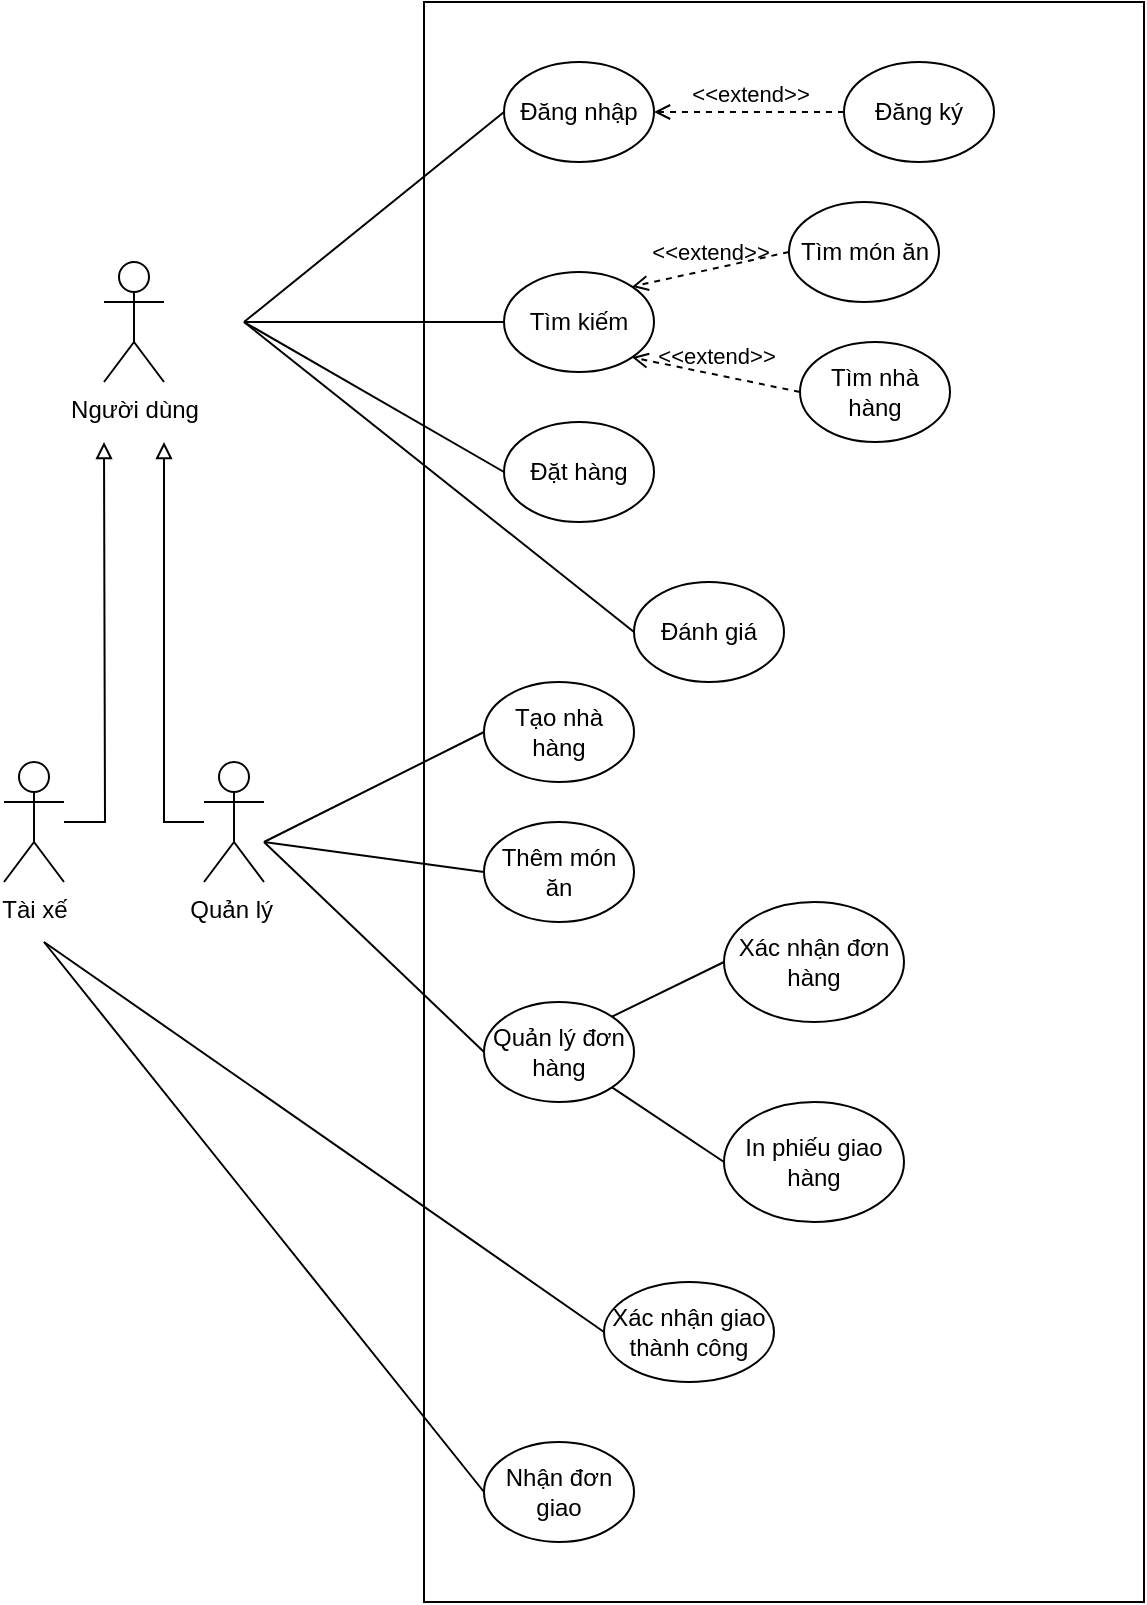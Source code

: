 <mxfile version="21.6.8" type="device" pages="2">
  <diagram name="Page-1" id="Ejmvdk5syOnLpEsa1ZXs">
    <mxGraphModel dx="2268" dy="820" grid="1" gridSize="10" guides="1" tooltips="1" connect="1" arrows="1" fold="1" page="1" pageScale="1" pageWidth="850" pageHeight="1100" math="0" shadow="0">
      <root>
        <mxCell id="0" />
        <mxCell id="1" parent="0" />
        <mxCell id="VRN_034XBr_03XmDZoK8-1" value="" style="rounded=0;whiteSpace=wrap;html=1;fillColor=none;" parent="1" vertex="1">
          <mxGeometry x="200" y="50" width="360" height="800" as="geometry" />
        </mxCell>
        <mxCell id="8HfrmzjM4NSn1dESdiWN-2" value="Người dùng" style="shape=umlActor;verticalLabelPosition=bottom;verticalAlign=top;html=1;outlineConnect=0;" parent="1" vertex="1">
          <mxGeometry x="40" y="180" width="30" height="60" as="geometry" />
        </mxCell>
        <mxCell id="llL3fZkjYuzIA0S_gjn7-4" style="edgeStyle=orthogonalEdgeStyle;rounded=0;orthogonalLoop=1;jettySize=auto;html=1;endArrow=block;endFill=0;" edge="1" parent="1" source="8HfrmzjM4NSn1dESdiWN-8">
          <mxGeometry relative="1" as="geometry">
            <mxPoint x="70" y="270" as="targetPoint" />
          </mxGeometry>
        </mxCell>
        <mxCell id="8HfrmzjM4NSn1dESdiWN-8" value="Quản lý&amp;nbsp;" style="shape=umlActor;verticalLabelPosition=bottom;verticalAlign=top;html=1;outlineConnect=0;" parent="1" vertex="1">
          <mxGeometry x="90" y="430" width="30" height="60" as="geometry" />
        </mxCell>
        <mxCell id="8HfrmzjM4NSn1dESdiWN-10" value="Đăng nhập" style="ellipse;whiteSpace=wrap;html=1;" parent="1" vertex="1">
          <mxGeometry x="240" y="80" width="75" height="50" as="geometry" />
        </mxCell>
        <mxCell id="8HfrmzjM4NSn1dESdiWN-11" value="Đăng ký" style="ellipse;whiteSpace=wrap;html=1;" parent="1" vertex="1">
          <mxGeometry x="410" y="80" width="75" height="50" as="geometry" />
        </mxCell>
        <mxCell id="8HfrmzjM4NSn1dESdiWN-12" value="&amp;lt;&amp;lt;extend&amp;gt;&amp;gt;" style="html=1;verticalAlign=bottom;labelBackgroundColor=none;endArrow=open;endFill=0;dashed=1;rounded=0;entryX=1;entryY=0.5;entryDx=0;entryDy=0;exitX=0;exitY=0.5;exitDx=0;exitDy=0;" parent="1" source="8HfrmzjM4NSn1dESdiWN-11" target="8HfrmzjM4NSn1dESdiWN-10" edge="1">
          <mxGeometry width="160" relative="1" as="geometry">
            <mxPoint x="340" y="420" as="sourcePoint" />
            <mxPoint x="500" y="420" as="targetPoint" />
          </mxGeometry>
        </mxCell>
        <mxCell id="8HfrmzjM4NSn1dESdiWN-13" value="Tạo nhà hàng" style="ellipse;whiteSpace=wrap;html=1;" parent="1" vertex="1">
          <mxGeometry x="230" y="390" width="75" height="50" as="geometry" />
        </mxCell>
        <mxCell id="8HfrmzjM4NSn1dESdiWN-14" value="Thêm món ăn" style="ellipse;whiteSpace=wrap;html=1;" parent="1" vertex="1">
          <mxGeometry x="230" y="460" width="75" height="50" as="geometry" />
        </mxCell>
        <mxCell id="8HfrmzjM4NSn1dESdiWN-15" value="" style="endArrow=none;html=1;rounded=0;entryX=0;entryY=0.5;entryDx=0;entryDy=0;" parent="1" target="8HfrmzjM4NSn1dESdiWN-10" edge="1">
          <mxGeometry width="50" height="50" relative="1" as="geometry">
            <mxPoint x="110" y="210" as="sourcePoint" />
            <mxPoint x="450" y="400" as="targetPoint" />
          </mxGeometry>
        </mxCell>
        <mxCell id="8HfrmzjM4NSn1dESdiWN-16" value="" style="endArrow=none;html=1;rounded=0;entryX=0;entryY=0.5;entryDx=0;entryDy=0;" parent="1" target="8HfrmzjM4NSn1dESdiWN-13" edge="1">
          <mxGeometry width="50" height="50" relative="1" as="geometry">
            <mxPoint x="120" y="470" as="sourcePoint" />
            <mxPoint x="450" y="400" as="targetPoint" />
          </mxGeometry>
        </mxCell>
        <mxCell id="8HfrmzjM4NSn1dESdiWN-17" value="" style="endArrow=none;html=1;rounded=0;entryX=0;entryY=0.5;entryDx=0;entryDy=0;" parent="1" target="8HfrmzjM4NSn1dESdiWN-14" edge="1">
          <mxGeometry width="50" height="50" relative="1" as="geometry">
            <mxPoint x="120" y="470" as="sourcePoint" />
            <mxPoint x="250" y="295" as="targetPoint" />
          </mxGeometry>
        </mxCell>
        <mxCell id="8HfrmzjM4NSn1dESdiWN-18" value="Quản lý đơn hàng" style="ellipse;whiteSpace=wrap;html=1;" parent="1" vertex="1">
          <mxGeometry x="230" y="550" width="75" height="50" as="geometry" />
        </mxCell>
        <mxCell id="8HfrmzjM4NSn1dESdiWN-19" value="" style="endArrow=none;html=1;rounded=0;entryX=0;entryY=0.5;entryDx=0;entryDy=0;" parent="1" target="8HfrmzjM4NSn1dESdiWN-18" edge="1">
          <mxGeometry width="50" height="50" relative="1" as="geometry">
            <mxPoint x="120" y="470" as="sourcePoint" />
            <mxPoint x="250" y="385" as="targetPoint" />
          </mxGeometry>
        </mxCell>
        <mxCell id="8HfrmzjM4NSn1dESdiWN-20" value="Xác nhận đơn hàng" style="ellipse;whiteSpace=wrap;html=1;" parent="1" vertex="1">
          <mxGeometry x="350" y="500" width="90" height="60" as="geometry" />
        </mxCell>
        <mxCell id="8HfrmzjM4NSn1dESdiWN-21" value="In phiếu giao hàng" style="ellipse;whiteSpace=wrap;html=1;" parent="1" vertex="1">
          <mxGeometry x="350" y="600" width="90" height="60" as="geometry" />
        </mxCell>
        <mxCell id="8HfrmzjM4NSn1dESdiWN-22" value="" style="endArrow=none;html=1;rounded=0;entryX=0;entryY=0.5;entryDx=0;entryDy=0;exitX=1;exitY=0;exitDx=0;exitDy=0;" parent="1" source="8HfrmzjM4NSn1dESdiWN-18" target="8HfrmzjM4NSn1dESdiWN-20" edge="1">
          <mxGeometry width="50" height="50" relative="1" as="geometry">
            <mxPoint x="130" y="410" as="sourcePoint" />
            <mxPoint x="250" y="475" as="targetPoint" />
          </mxGeometry>
        </mxCell>
        <mxCell id="8HfrmzjM4NSn1dESdiWN-23" value="" style="endArrow=none;html=1;rounded=0;entryX=0;entryY=0.5;entryDx=0;entryDy=0;exitX=1;exitY=1;exitDx=0;exitDy=0;" parent="1" source="8HfrmzjM4NSn1dESdiWN-18" target="8HfrmzjM4NSn1dESdiWN-21" edge="1">
          <mxGeometry width="50" height="50" relative="1" as="geometry">
            <mxPoint x="314" y="457" as="sourcePoint" />
            <mxPoint x="370" y="440" as="targetPoint" />
          </mxGeometry>
        </mxCell>
        <mxCell id="8HfrmzjM4NSn1dESdiWN-25" value="Tìm kiếm" style="ellipse;whiteSpace=wrap;html=1;" parent="1" vertex="1">
          <mxGeometry x="240" y="185" width="75" height="50" as="geometry" />
        </mxCell>
        <mxCell id="8HfrmzjM4NSn1dESdiWN-26" value="Tìm món ăn" style="ellipse;whiteSpace=wrap;html=1;" parent="1" vertex="1">
          <mxGeometry x="382.5" y="150" width="75" height="50" as="geometry" />
        </mxCell>
        <mxCell id="8HfrmzjM4NSn1dESdiWN-27" value="Tìm nhà hàng" style="ellipse;whiteSpace=wrap;html=1;" parent="1" vertex="1">
          <mxGeometry x="388" y="220" width="75" height="50" as="geometry" />
        </mxCell>
        <mxCell id="8HfrmzjM4NSn1dESdiWN-29" value="&amp;lt;&amp;lt;extend&amp;gt;&amp;gt;" style="html=1;verticalAlign=bottom;labelBackgroundColor=none;endArrow=open;endFill=0;dashed=1;rounded=0;entryX=1;entryY=0;entryDx=0;entryDy=0;exitX=0;exitY=0.5;exitDx=0;exitDy=0;" parent="1" source="8HfrmzjM4NSn1dESdiWN-26" target="8HfrmzjM4NSn1dESdiWN-25" edge="1">
          <mxGeometry width="160" relative="1" as="geometry">
            <mxPoint x="420" y="115" as="sourcePoint" />
            <mxPoint x="325" y="115" as="targetPoint" />
          </mxGeometry>
        </mxCell>
        <mxCell id="8HfrmzjM4NSn1dESdiWN-30" value="&amp;lt;&amp;lt;extend&amp;gt;&amp;gt;" style="html=1;verticalAlign=bottom;labelBackgroundColor=none;endArrow=open;endFill=0;dashed=1;rounded=0;entryX=1;entryY=1;entryDx=0;entryDy=0;exitX=0;exitY=0.5;exitDx=0;exitDy=0;" parent="1" source="8HfrmzjM4NSn1dESdiWN-27" target="8HfrmzjM4NSn1dESdiWN-25" edge="1">
          <mxGeometry width="160" relative="1" as="geometry">
            <mxPoint x="393" y="185" as="sourcePoint" />
            <mxPoint x="314" y="202" as="targetPoint" />
          </mxGeometry>
        </mxCell>
        <mxCell id="8HfrmzjM4NSn1dESdiWN-31" value="" style="endArrow=none;html=1;rounded=0;entryX=0;entryY=0.5;entryDx=0;entryDy=0;" parent="1" target="8HfrmzjM4NSn1dESdiWN-25" edge="1">
          <mxGeometry width="50" height="50" relative="1" as="geometry">
            <mxPoint x="110" y="210" as="sourcePoint" />
            <mxPoint x="450" y="300" as="targetPoint" />
          </mxGeometry>
        </mxCell>
        <mxCell id="8HfrmzjM4NSn1dESdiWN-32" value="Nhận đơn giao" style="ellipse;whiteSpace=wrap;html=1;" parent="1" vertex="1">
          <mxGeometry x="230" y="770" width="75" height="50" as="geometry" />
        </mxCell>
        <mxCell id="8HfrmzjM4NSn1dESdiWN-33" value="" style="endArrow=none;html=1;rounded=0;exitX=0;exitY=0.5;exitDx=0;exitDy=0;" parent="1" source="8HfrmzjM4NSn1dESdiWN-32" edge="1">
          <mxGeometry width="50" height="50" relative="1" as="geometry">
            <mxPoint x="400" y="350" as="sourcePoint" />
            <mxPoint x="10" y="520" as="targetPoint" />
          </mxGeometry>
        </mxCell>
        <mxCell id="8HfrmzjM4NSn1dESdiWN-35" value="Xác nhận giao thành công" style="ellipse;whiteSpace=wrap;html=1;" parent="1" vertex="1">
          <mxGeometry x="290" y="690" width="85" height="50" as="geometry" />
        </mxCell>
        <mxCell id="8HfrmzjM4NSn1dESdiWN-37" value="" style="endArrow=none;html=1;rounded=0;exitX=0;exitY=0.5;exitDx=0;exitDy=0;" parent="1" source="8HfrmzjM4NSn1dESdiWN-35" edge="1">
          <mxGeometry width="50" height="50" relative="1" as="geometry">
            <mxPoint x="595" y="365" as="sourcePoint" />
            <mxPoint x="10" y="520" as="targetPoint" />
          </mxGeometry>
        </mxCell>
        <mxCell id="8HfrmzjM4NSn1dESdiWN-38" value="Đặt hàng" style="ellipse;whiteSpace=wrap;html=1;" parent="1" vertex="1">
          <mxGeometry x="240" y="260" width="75" height="50" as="geometry" />
        </mxCell>
        <mxCell id="8HfrmzjM4NSn1dESdiWN-40" value="" style="endArrow=none;html=1;rounded=0;entryX=0;entryY=0.5;entryDx=0;entryDy=0;" parent="1" target="8HfrmzjM4NSn1dESdiWN-38" edge="1">
          <mxGeometry width="50" height="50" relative="1" as="geometry">
            <mxPoint x="110" y="210" as="sourcePoint" />
            <mxPoint x="250" y="115" as="targetPoint" />
          </mxGeometry>
        </mxCell>
        <mxCell id="8HfrmzjM4NSn1dESdiWN-41" value="Đánh giá" style="ellipse;whiteSpace=wrap;html=1;" parent="1" vertex="1">
          <mxGeometry x="305" y="340" width="75" height="50" as="geometry" />
        </mxCell>
        <mxCell id="8HfrmzjM4NSn1dESdiWN-43" value="" style="endArrow=none;html=1;rounded=0;entryX=0;entryY=0.5;entryDx=0;entryDy=0;" parent="1" target="8HfrmzjM4NSn1dESdiWN-41" edge="1">
          <mxGeometry width="50" height="50" relative="1" as="geometry">
            <mxPoint x="110" y="210" as="sourcePoint" />
            <mxPoint x="450" y="300" as="targetPoint" />
          </mxGeometry>
        </mxCell>
        <mxCell id="llL3fZkjYuzIA0S_gjn7-5" style="edgeStyle=orthogonalEdgeStyle;rounded=0;orthogonalLoop=1;jettySize=auto;html=1;endArrow=block;endFill=0;" edge="1" parent="1" source="llL3fZkjYuzIA0S_gjn7-1">
          <mxGeometry relative="1" as="geometry">
            <mxPoint x="40" y="270" as="targetPoint" />
          </mxGeometry>
        </mxCell>
        <mxCell id="llL3fZkjYuzIA0S_gjn7-1" value="Tài xế" style="shape=umlActor;verticalLabelPosition=bottom;verticalAlign=top;html=1;outlineConnect=0;" vertex="1" parent="1">
          <mxGeometry x="-10" y="430" width="30" height="60" as="geometry" />
        </mxCell>
      </root>
    </mxGraphModel>
  </diagram>
  <diagram id="MavAF4JmOdheDZfPtCtE" name="Page-2">
    <mxGraphModel dx="1418" dy="820" grid="1" gridSize="10" guides="1" tooltips="1" connect="1" arrows="1" fold="1" page="1" pageScale="1" pageWidth="850" pageHeight="1100" math="0" shadow="0">
      <root>
        <mxCell id="0" />
        <mxCell id="1" parent="0" />
        <mxCell id="EhA_68bGaD0RaLV7P0_v-1" value="Sơ đồ hoạt động Đặt và giao hàng" style="swimlane;html=1;childLayout=stackLayout;startSize=20;rounded=0;shadow=0;comic=0;labelBackgroundColor=none;strokeWidth=1;fontFamily=Verdana;fontSize=12;align=center;" parent="1" vertex="1">
          <mxGeometry x="40" y="20" width="750" height="890" as="geometry" />
        </mxCell>
        <mxCell id="EhA_68bGaD0RaLV7P0_v-2" value="Người dùng" style="swimlane;html=1;startSize=20;" parent="EhA_68bGaD0RaLV7P0_v-1" vertex="1">
          <mxGeometry y="20" width="250" height="870" as="geometry" />
        </mxCell>
        <mxCell id="EhA_68bGaD0RaLV7P0_v-29" value="" style="ellipse;whiteSpace=wrap;html=1;rounded=0;shadow=0;comic=0;labelBackgroundColor=none;strokeWidth=1;fillColor=#000000;fontFamily=Verdana;fontSize=12;align=center;" parent="EhA_68bGaD0RaLV7P0_v-2" vertex="1">
          <mxGeometry x="100" y="50" width="40" height="40" as="geometry" />
        </mxCell>
        <mxCell id="EhA_68bGaD0RaLV7P0_v-75" style="edgeStyle=orthogonalEdgeStyle;rounded=0;orthogonalLoop=1;jettySize=auto;html=1;entryX=0.5;entryY=0;entryDx=0;entryDy=0;" parent="EhA_68bGaD0RaLV7P0_v-2" source="EhA_68bGaD0RaLV7P0_v-30" target="EhA_68bGaD0RaLV7P0_v-73" edge="1">
          <mxGeometry relative="1" as="geometry" />
        </mxCell>
        <mxCell id="EhA_68bGaD0RaLV7P0_v-30" value="Thêm sản phẩm vào giỏ hàng" style="rounded=1;whiteSpace=wrap;html=1;shadow=0;comic=0;labelBackgroundColor=none;strokeWidth=1;fontFamily=Verdana;fontSize=12;align=center;arcSize=50;" parent="EhA_68bGaD0RaLV7P0_v-2" vertex="1">
          <mxGeometry x="65" y="120" width="110" height="50" as="geometry" />
        </mxCell>
        <mxCell id="EhA_68bGaD0RaLV7P0_v-28" style="edgeStyle=orthogonalEdgeStyle;rounded=0;html=1;labelBackgroundColor=none;startArrow=none;startFill=0;startSize=5;endArrow=classicThin;endFill=1;endSize=5;jettySize=auto;orthogonalLoop=1;strokeWidth=1;fontFamily=Verdana;fontSize=12" parent="EhA_68bGaD0RaLV7P0_v-2" source="EhA_68bGaD0RaLV7P0_v-29" target="EhA_68bGaD0RaLV7P0_v-30" edge="1">
          <mxGeometry relative="1" as="geometry" />
        </mxCell>
        <mxCell id="EhA_68bGaD0RaLV7P0_v-73" value="Đặt hàng" style="rounded=1;whiteSpace=wrap;html=1;shadow=0;comic=0;labelBackgroundColor=none;strokeWidth=1;fontFamily=Verdana;fontSize=12;align=center;arcSize=50;" parent="EhA_68bGaD0RaLV7P0_v-2" vertex="1">
          <mxGeometry x="78.5" y="230" width="83" height="30" as="geometry" />
        </mxCell>
        <mxCell id="EhA_68bGaD0RaLV7P0_v-43" value="Đánh giá" style="rounded=1;whiteSpace=wrap;html=1;shadow=0;comic=0;labelBackgroundColor=none;strokeWidth=1;fontFamily=Verdana;fontSize=12;align=center;arcSize=50;" parent="EhA_68bGaD0RaLV7P0_v-2" vertex="1">
          <mxGeometry x="70" y="760" width="100" height="30" as="geometry" />
        </mxCell>
        <mxCell id="EhA_68bGaD0RaLV7P0_v-44" value="" style="shape=mxgraph.bpmn.shape;html=1;verticalLabelPosition=bottom;labelBackgroundColor=#ffffff;verticalAlign=top;perimeter=ellipsePerimeter;outline=end;symbol=terminate;rounded=0;shadow=0;comic=0;strokeWidth=1;fontFamily=Verdana;fontSize=12;align=center;" parent="EhA_68bGaD0RaLV7P0_v-2" vertex="1">
          <mxGeometry x="100" y="820" width="40" height="40" as="geometry" />
        </mxCell>
        <mxCell id="EhA_68bGaD0RaLV7P0_v-42" style="edgeStyle=none;rounded=0;html=1;labelBackgroundColor=none;startArrow=none;startFill=0;startSize=5;endArrow=classicThin;endFill=1;endSize=5;jettySize=auto;orthogonalLoop=1;strokeWidth=1;fontFamily=Verdana;fontSize=12" parent="EhA_68bGaD0RaLV7P0_v-2" source="EhA_68bGaD0RaLV7P0_v-43" target="EhA_68bGaD0RaLV7P0_v-44" edge="1">
          <mxGeometry relative="1" as="geometry" />
        </mxCell>
        <mxCell id="EhA_68bGaD0RaLV7P0_v-94" style="edgeStyle=orthogonalEdgeStyle;rounded=0;orthogonalLoop=1;jettySize=auto;html=1;entryX=0.5;entryY=0;entryDx=0;entryDy=0;" parent="EhA_68bGaD0RaLV7P0_v-2" source="EhA_68bGaD0RaLV7P0_v-92" target="EhA_68bGaD0RaLV7P0_v-43" edge="1">
          <mxGeometry relative="1" as="geometry" />
        </mxCell>
        <mxCell id="EhA_68bGaD0RaLV7P0_v-92" value="Thanh toán và xác nhận đã nhận đơn&amp;nbsp;" style="rounded=1;whiteSpace=wrap;html=1;shadow=0;comic=0;labelBackgroundColor=none;strokeWidth=1;fontFamily=Verdana;fontSize=12;align=center;arcSize=50;" parent="EhA_68bGaD0RaLV7P0_v-2" vertex="1">
          <mxGeometry x="55.87" y="640" width="128.26" height="66.05" as="geometry" />
        </mxCell>
        <mxCell id="EhA_68bGaD0RaLV7P0_v-11" value="Nhà hàng" style="swimlane;html=1;startSize=20;" parent="EhA_68bGaD0RaLV7P0_v-1" vertex="1">
          <mxGeometry x="250" y="20" width="250" height="870" as="geometry" />
        </mxCell>
        <mxCell id="EhA_68bGaD0RaLV7P0_v-76" value="Xác nhận đơn hàng" style="rounded=1;whiteSpace=wrap;html=1;shadow=0;comic=0;labelBackgroundColor=none;strokeWidth=1;fontFamily=Verdana;fontSize=12;align=center;arcSize=50;" parent="EhA_68bGaD0RaLV7P0_v-11" vertex="1">
          <mxGeometry x="66.16" y="225" width="110.67" height="40" as="geometry" />
        </mxCell>
        <mxCell id="EhA_68bGaD0RaLV7P0_v-78" value="Chuẩn bị đơn hàng" style="rounded=1;whiteSpace=wrap;html=1;shadow=0;comic=0;labelBackgroundColor=none;strokeWidth=1;fontFamily=Verdana;fontSize=12;align=center;arcSize=50;" parent="EhA_68bGaD0RaLV7P0_v-11" vertex="1">
          <mxGeometry x="71.5" y="340" width="100" height="36.14" as="geometry" />
        </mxCell>
        <mxCell id="EhA_68bGaD0RaLV7P0_v-79" style="edgeStyle=orthogonalEdgeStyle;rounded=0;orthogonalLoop=1;jettySize=auto;html=1;entryX=0.5;entryY=0;entryDx=0;entryDy=0;exitX=0.5;exitY=1;exitDx=0;exitDy=0;" parent="EhA_68bGaD0RaLV7P0_v-11" source="EhA_68bGaD0RaLV7P0_v-76" target="EhA_68bGaD0RaLV7P0_v-78" edge="1">
          <mxGeometry relative="1" as="geometry">
            <mxPoint x="-78" y="255" as="sourcePoint" />
            <mxPoint x="90" y="255" as="targetPoint" />
          </mxGeometry>
        </mxCell>
        <mxCell id="EhA_68bGaD0RaLV7P0_v-80" value="Đóng gói và In Phiếu giao" style="rounded=1;whiteSpace=wrap;html=1;shadow=0;comic=0;labelBackgroundColor=none;strokeWidth=1;fontFamily=Verdana;fontSize=12;align=center;arcSize=50;" parent="EhA_68bGaD0RaLV7P0_v-11" vertex="1">
          <mxGeometry x="71.49" y="430" width="100" height="36.14" as="geometry" />
        </mxCell>
        <mxCell id="EhA_68bGaD0RaLV7P0_v-81" style="edgeStyle=orthogonalEdgeStyle;rounded=0;orthogonalLoop=1;jettySize=auto;html=1;entryX=0.5;entryY=0;entryDx=0;entryDy=0;exitX=0.5;exitY=1;exitDx=0;exitDy=0;" parent="EhA_68bGaD0RaLV7P0_v-11" source="EhA_68bGaD0RaLV7P0_v-78" target="EhA_68bGaD0RaLV7P0_v-80" edge="1">
          <mxGeometry relative="1" as="geometry">
            <mxPoint x="131" y="275" as="sourcePoint" />
            <mxPoint x="132" y="350" as="targetPoint" />
          </mxGeometry>
        </mxCell>
        <mxCell id="EhA_68bGaD0RaLV7P0_v-82" value="Cập nhật trạng thái sẵn sàng giao" style="rounded=1;whiteSpace=wrap;html=1;shadow=0;comic=0;labelBackgroundColor=none;strokeWidth=1;fontFamily=Verdana;fontSize=12;align=center;arcSize=50;" parent="EhA_68bGaD0RaLV7P0_v-11" vertex="1">
          <mxGeometry x="52.32" y="510" width="138.35" height="50" as="geometry" />
        </mxCell>
        <mxCell id="EhA_68bGaD0RaLV7P0_v-83" style="edgeStyle=orthogonalEdgeStyle;rounded=0;orthogonalLoop=1;jettySize=auto;html=1;entryX=0.5;entryY=0;entryDx=0;entryDy=0;exitX=0.5;exitY=1;exitDx=0;exitDy=0;" parent="EhA_68bGaD0RaLV7P0_v-11" source="EhA_68bGaD0RaLV7P0_v-80" target="EhA_68bGaD0RaLV7P0_v-82" edge="1">
          <mxGeometry relative="1" as="geometry">
            <mxPoint x="132" y="386" as="sourcePoint" />
            <mxPoint x="131" y="440" as="targetPoint" />
          </mxGeometry>
        </mxCell>
        <mxCell id="EhA_68bGaD0RaLV7P0_v-27" value="Tài xế" style="swimlane;html=1;startSize=20;" parent="EhA_68bGaD0RaLV7P0_v-1" vertex="1">
          <mxGeometry x="500" y="20" width="250" height="870" as="geometry" />
        </mxCell>
        <mxCell id="EhA_68bGaD0RaLV7P0_v-88" style="edgeStyle=orthogonalEdgeStyle;rounded=0;orthogonalLoop=1;jettySize=auto;html=1;entryX=0.5;entryY=0;entryDx=0;entryDy=0;" parent="EhA_68bGaD0RaLV7P0_v-27" source="EhA_68bGaD0RaLV7P0_v-84" target="EhA_68bGaD0RaLV7P0_v-87" edge="1">
          <mxGeometry relative="1" as="geometry" />
        </mxCell>
        <mxCell id="EhA_68bGaD0RaLV7P0_v-84" value="Nhận đơn" style="rounded=1;whiteSpace=wrap;html=1;shadow=0;comic=0;labelBackgroundColor=none;strokeWidth=1;fontFamily=Verdana;fontSize=12;align=center;arcSize=50;" parent="EhA_68bGaD0RaLV7P0_v-27" vertex="1">
          <mxGeometry x="80" y="520" width="83.01" height="30" as="geometry" />
        </mxCell>
        <mxCell id="EhA_68bGaD0RaLV7P0_v-91" style="edgeStyle=orthogonalEdgeStyle;rounded=0;orthogonalLoop=1;jettySize=auto;html=1;" parent="EhA_68bGaD0RaLV7P0_v-27" source="EhA_68bGaD0RaLV7P0_v-87" target="EhA_68bGaD0RaLV7P0_v-89" edge="1">
          <mxGeometry relative="1" as="geometry" />
        </mxCell>
        <mxCell id="EhA_68bGaD0RaLV7P0_v-87" value="Giao hàng" style="rounded=1;whiteSpace=wrap;html=1;shadow=0;comic=0;labelBackgroundColor=none;strokeWidth=1;fontFamily=Verdana;fontSize=12;align=center;arcSize=50;" parent="EhA_68bGaD0RaLV7P0_v-27" vertex="1">
          <mxGeometry x="80" y="580" width="83.01" height="30" as="geometry" />
        </mxCell>
        <mxCell id="EhA_68bGaD0RaLV7P0_v-93" style="edgeStyle=orthogonalEdgeStyle;rounded=0;orthogonalLoop=1;jettySize=auto;html=1;" parent="EhA_68bGaD0RaLV7P0_v-27" source="EhA_68bGaD0RaLV7P0_v-89" edge="1">
          <mxGeometry relative="1" as="geometry">
            <mxPoint x="-310" y="670" as="targetPoint" />
          </mxGeometry>
        </mxCell>
        <mxCell id="EhA_68bGaD0RaLV7P0_v-89" value="Cập nhật trạng thái giao thành công" style="rounded=1;whiteSpace=wrap;html=1;shadow=0;comic=0;labelBackgroundColor=none;strokeWidth=1;fontFamily=Verdana;fontSize=12;align=center;arcSize=50;" parent="EhA_68bGaD0RaLV7P0_v-27" vertex="1">
          <mxGeometry x="63.25" y="640" width="116.51" height="60" as="geometry" />
        </mxCell>
        <mxCell id="EhA_68bGaD0RaLV7P0_v-77" style="edgeStyle=orthogonalEdgeStyle;rounded=0;orthogonalLoop=1;jettySize=auto;html=1;entryX=0;entryY=0.5;entryDx=0;entryDy=0;exitX=1;exitY=0.5;exitDx=0;exitDy=0;" parent="EhA_68bGaD0RaLV7P0_v-1" source="EhA_68bGaD0RaLV7P0_v-73" target="EhA_68bGaD0RaLV7P0_v-76" edge="1">
          <mxGeometry relative="1" as="geometry">
            <mxPoint x="130" y="200" as="sourcePoint" />
            <mxPoint x="130" y="260" as="targetPoint" />
          </mxGeometry>
        </mxCell>
        <mxCell id="EhA_68bGaD0RaLV7P0_v-86" style="edgeStyle=orthogonalEdgeStyle;rounded=0;orthogonalLoop=1;jettySize=auto;html=1;entryX=0;entryY=0.5;entryDx=0;entryDy=0;" parent="EhA_68bGaD0RaLV7P0_v-1" source="EhA_68bGaD0RaLV7P0_v-82" target="EhA_68bGaD0RaLV7P0_v-84" edge="1">
          <mxGeometry relative="1" as="geometry" />
        </mxCell>
      </root>
    </mxGraphModel>
  </diagram>
</mxfile>
